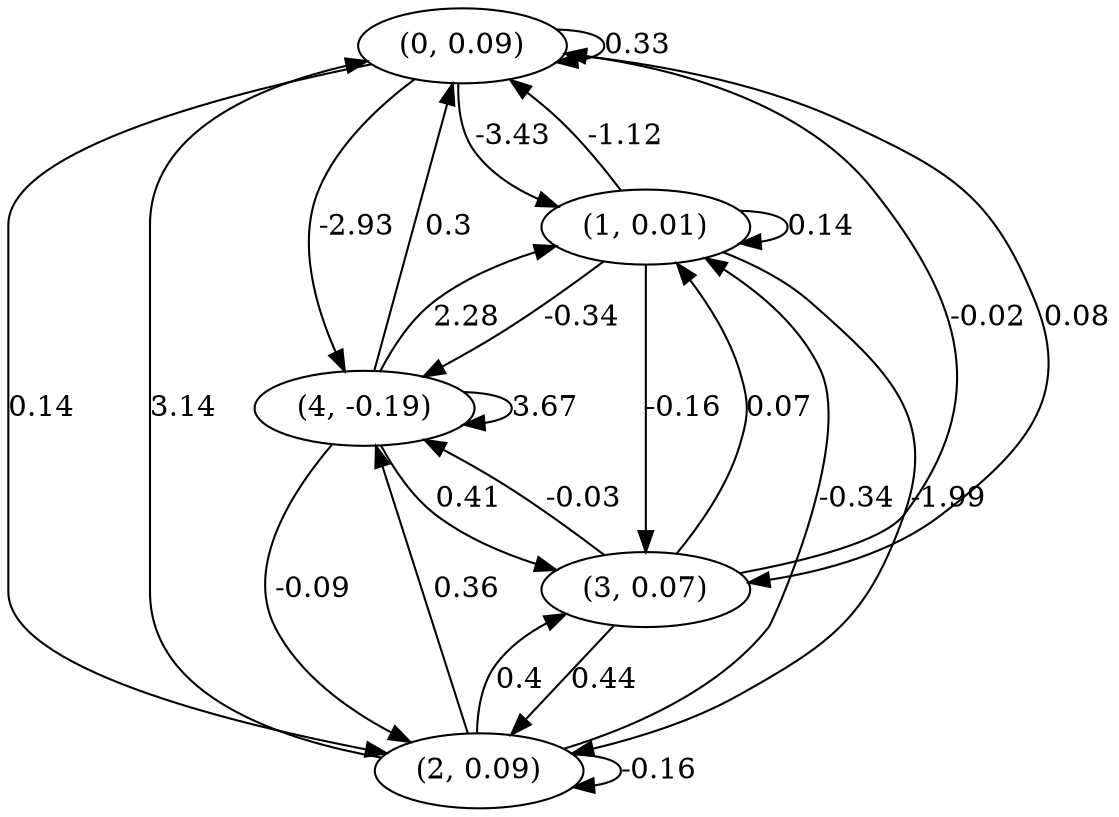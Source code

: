 digraph {
    0 [ label = "(0, 0.09)" ]
    1 [ label = "(1, 0.01)" ]
    2 [ label = "(2, 0.09)" ]
    3 [ label = "(3, 0.07)" ]
    4 [ label = "(4, -0.19)" ]
    0 -> 0 [ label = "0.33" ]
    1 -> 1 [ label = "0.14" ]
    2 -> 2 [ label = "-0.16" ]
    4 -> 4 [ label = "3.67" ]
    1 -> 0 [ label = "-1.12" ]
    2 -> 0 [ label = "3.14" ]
    3 -> 0 [ label = "-0.02" ]
    4 -> 0 [ label = "0.3" ]
    0 -> 1 [ label = "-3.43" ]
    2 -> 1 [ label = "-0.34" ]
    3 -> 1 [ label = "0.07" ]
    4 -> 1 [ label = "2.28" ]
    0 -> 2 [ label = "0.14" ]
    1 -> 2 [ label = "-1.99" ]
    3 -> 2 [ label = "0.44" ]
    4 -> 2 [ label = "-0.09" ]
    0 -> 3 [ label = "0.08" ]
    1 -> 3 [ label = "-0.16" ]
    2 -> 3 [ label = "0.4" ]
    4 -> 3 [ label = "0.41" ]
    0 -> 4 [ label = "-2.93" ]
    1 -> 4 [ label = "-0.34" ]
    2 -> 4 [ label = "0.36" ]
    3 -> 4 [ label = "-0.03" ]
}

